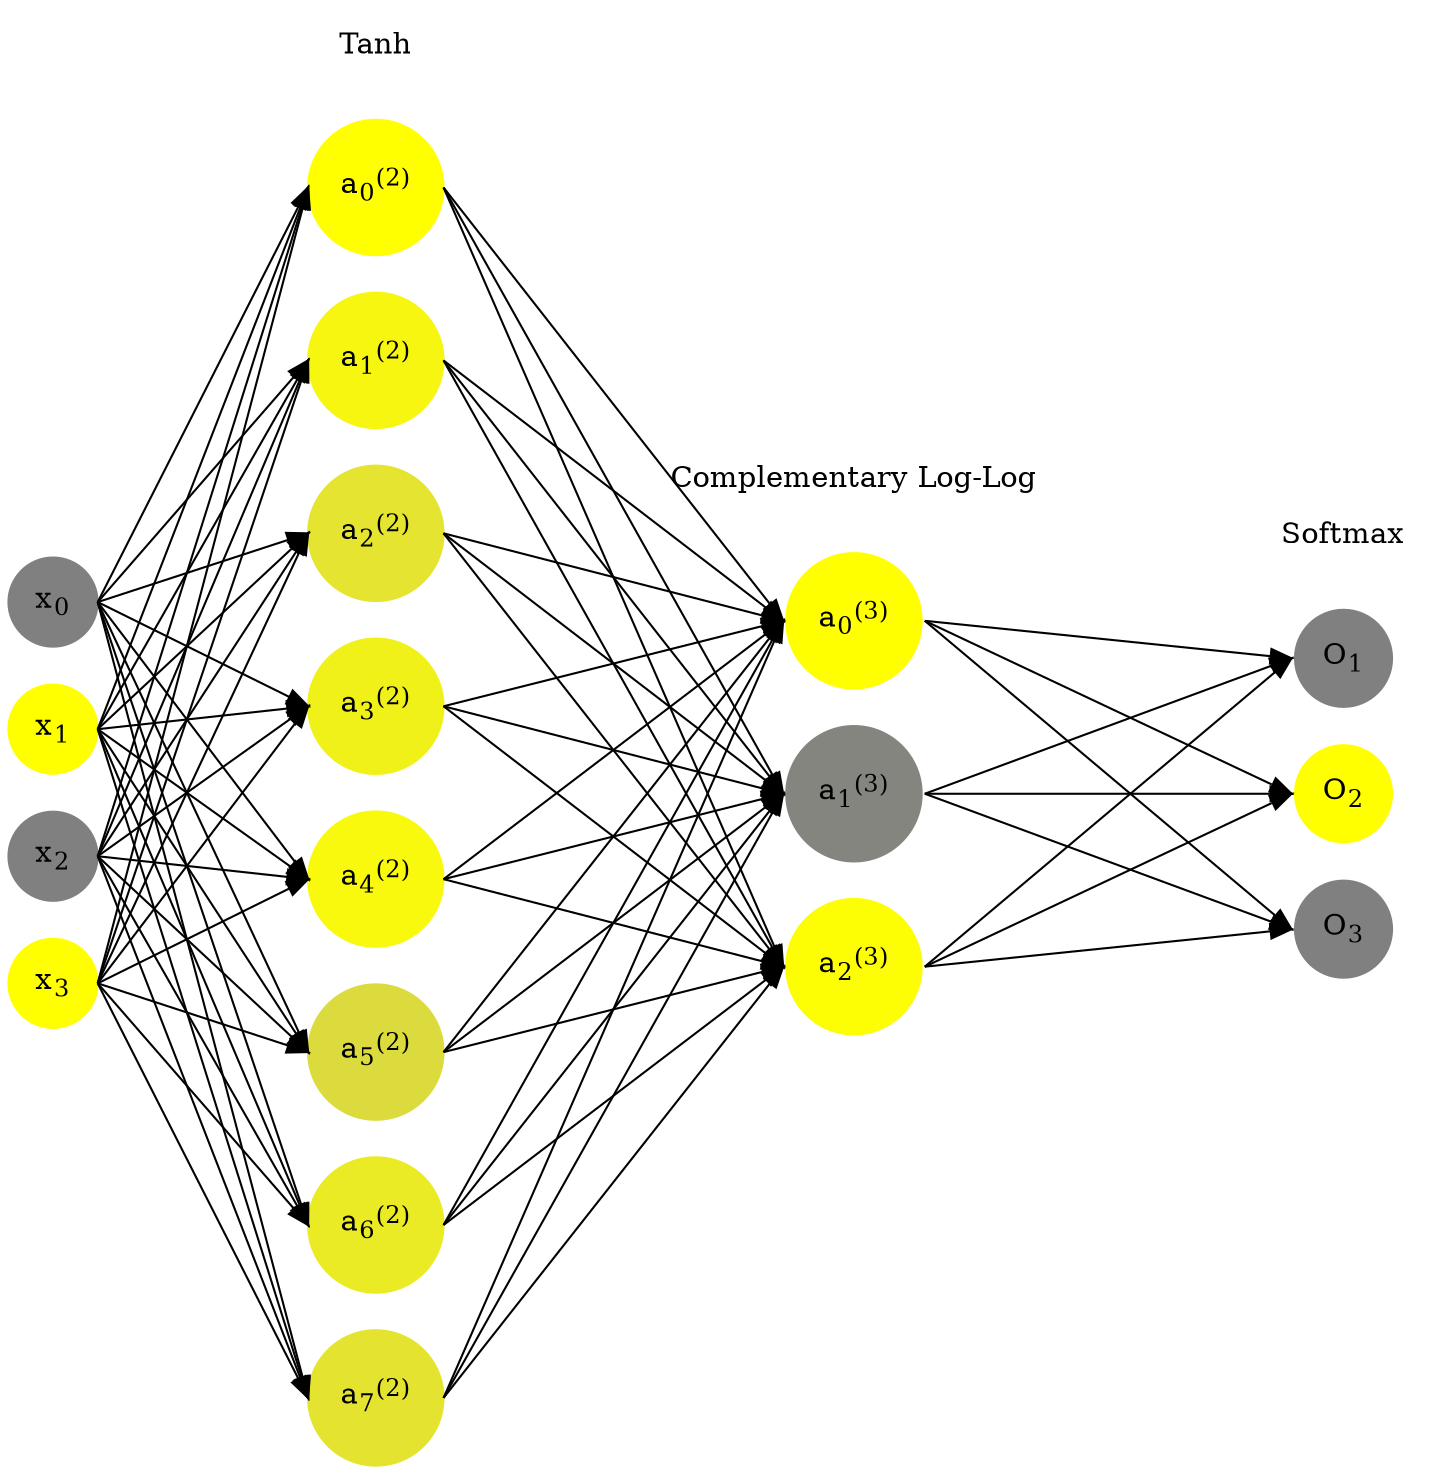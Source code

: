 digraph G {
	rankdir = LR;
	splines=false;
	edge[style=invis];
	ranksep= 1.4;
	{
	node [shape=circle, color="0.1667, 0.0, 0.5", style=filled, fillcolor="0.1667, 0.0, 0.5"];
	x0 [label=<x<sub>0</sub>>];
	}
	{
	node [shape=circle, color="0.1667, 1.0, 1.0", style=filled, fillcolor="0.1667, 1.0, 1.0"];
	x1 [label=<x<sub>1</sub>>];
	}
	{
	node [shape=circle, color="0.1667, 0.0, 0.5", style=filled, fillcolor="0.1667, 0.0, 0.5"];
	x2 [label=<x<sub>2</sub>>];
	}
	{
	node [shape=circle, color="0.1667, 1.0, 1.0", style=filled, fillcolor="0.1667, 1.0, 1.0"];
	x3 [label=<x<sub>3</sub>>];
	}
	{
	node [shape=circle, color="0.1667, 0.999313, 0.999657", style=filled, fillcolor="0.1667, 0.999313, 0.999657"];
	a02 [label=<a<sub>0</sub><sup>(2)</sup>>];
	}
	{
	node [shape=circle, color="0.1667, 0.929330, 0.964665", style=filled, fillcolor="0.1667, 0.929330, 0.964665"];
	a12 [label=<a<sub>1</sub><sup>(2)</sup>>];
	}
	{
	node [shape=circle, color="0.1667, 0.782379, 0.891189", style=filled, fillcolor="0.1667, 0.782379, 0.891189"];
	a22 [label=<a<sub>2</sub><sup>(2)</sup>>];
	}
	{
	node [shape=circle, color="0.1667, 0.888566, 0.944283", style=filled, fillcolor="0.1667, 0.888566, 0.944283"];
	a32 [label=<a<sub>3</sub><sup>(2)</sup>>];
	}
	{
	node [shape=circle, color="0.1667, 0.947429, 0.973715", style=filled, fillcolor="0.1667, 0.947429, 0.973715"];
	a42 [label=<a<sub>4</sub><sup>(2)</sup>>];
	}
	{
	node [shape=circle, color="0.1667, 0.717763, 0.858881", style=filled, fillcolor="0.1667, 0.717763, 0.858881"];
	a52 [label=<a<sub>5</sub><sup>(2)</sup>>];
	}
	{
	node [shape=circle, color="0.1667, 0.839409, 0.919704", style=filled, fillcolor="0.1667, 0.839409, 0.919704"];
	a62 [label=<a<sub>6</sub><sup>(2)</sup>>];
	}
	{
	node [shape=circle, color="0.1667, 0.789040, 0.894520", style=filled, fillcolor="0.1667, 0.789040, 0.894520"];
	a72 [label=<a<sub>7</sub><sup>(2)</sup>>];
	}
	{
	node [shape=circle, color="0.1667, 1.000000, 1.000000", style=filled, fillcolor="0.1667, 1.000000, 1.000000"];
	a03 [label=<a<sub>0</sub><sup>(3)</sup>>];
	}
	{
	node [shape=circle, color="0.1667, 0.046846, 0.523423", style=filled, fillcolor="0.1667, 0.046846, 0.523423"];
	a13 [label=<a<sub>1</sub><sup>(3)</sup>>];
	}
	{
	node [shape=circle, color="0.1667, 0.982787, 0.991393", style=filled, fillcolor="0.1667, 0.982787, 0.991393"];
	a23 [label=<a<sub>2</sub><sup>(3)</sup>>];
	}
	{
	node [shape=circle, color="0.1667, 0.0, 0.5", style=filled, fillcolor="0.1667, 0.0, 0.5"];
	O1 [label=<O<sub>1</sub>>];
	}
	{
	node [shape=circle, color="0.1667, 1.0, 1.0", style=filled, fillcolor="0.1667, 1.0, 1.0"];
	O2 [label=<O<sub>2</sub>>];
	}
	{
	node [shape=circle, color="0.1667, 0.0, 0.5", style=filled, fillcolor="0.1667, 0.0, 0.5"];
	O3 [label=<O<sub>3</sub>>];
	}
	{
	rank=same;
	x0->x1->x2->x3;
	}
	{
	rank=same;
	a02->a12->a22->a32->a42->a52->a62->a72;
	}
	{
	rank=same;
	a03->a13->a23;
	}
	{
	rank=same;
	O1->O2->O3;
	}
	l1 [shape=plaintext,label="Tanh"];
	l1->a02;
	{rank=same; l1;a02};
	l2 [shape=plaintext,label="Complementary Log-Log"];
	l2->a03;
	{rank=same; l2;a03};
	l3 [shape=plaintext,label="Softmax"];
	l3->O1;
	{rank=same; l3;O1};
edge[style=solid, tailport=e, headport=w];
	{x0;x1;x2;x3} -> {a02;a12;a22;a32;a42;a52;a62;a72};
	{a02;a12;a22;a32;a42;a52;a62;a72} -> {a03;a13;a23};
	{a03;a13;a23} -> {O1,O2,O3};
}